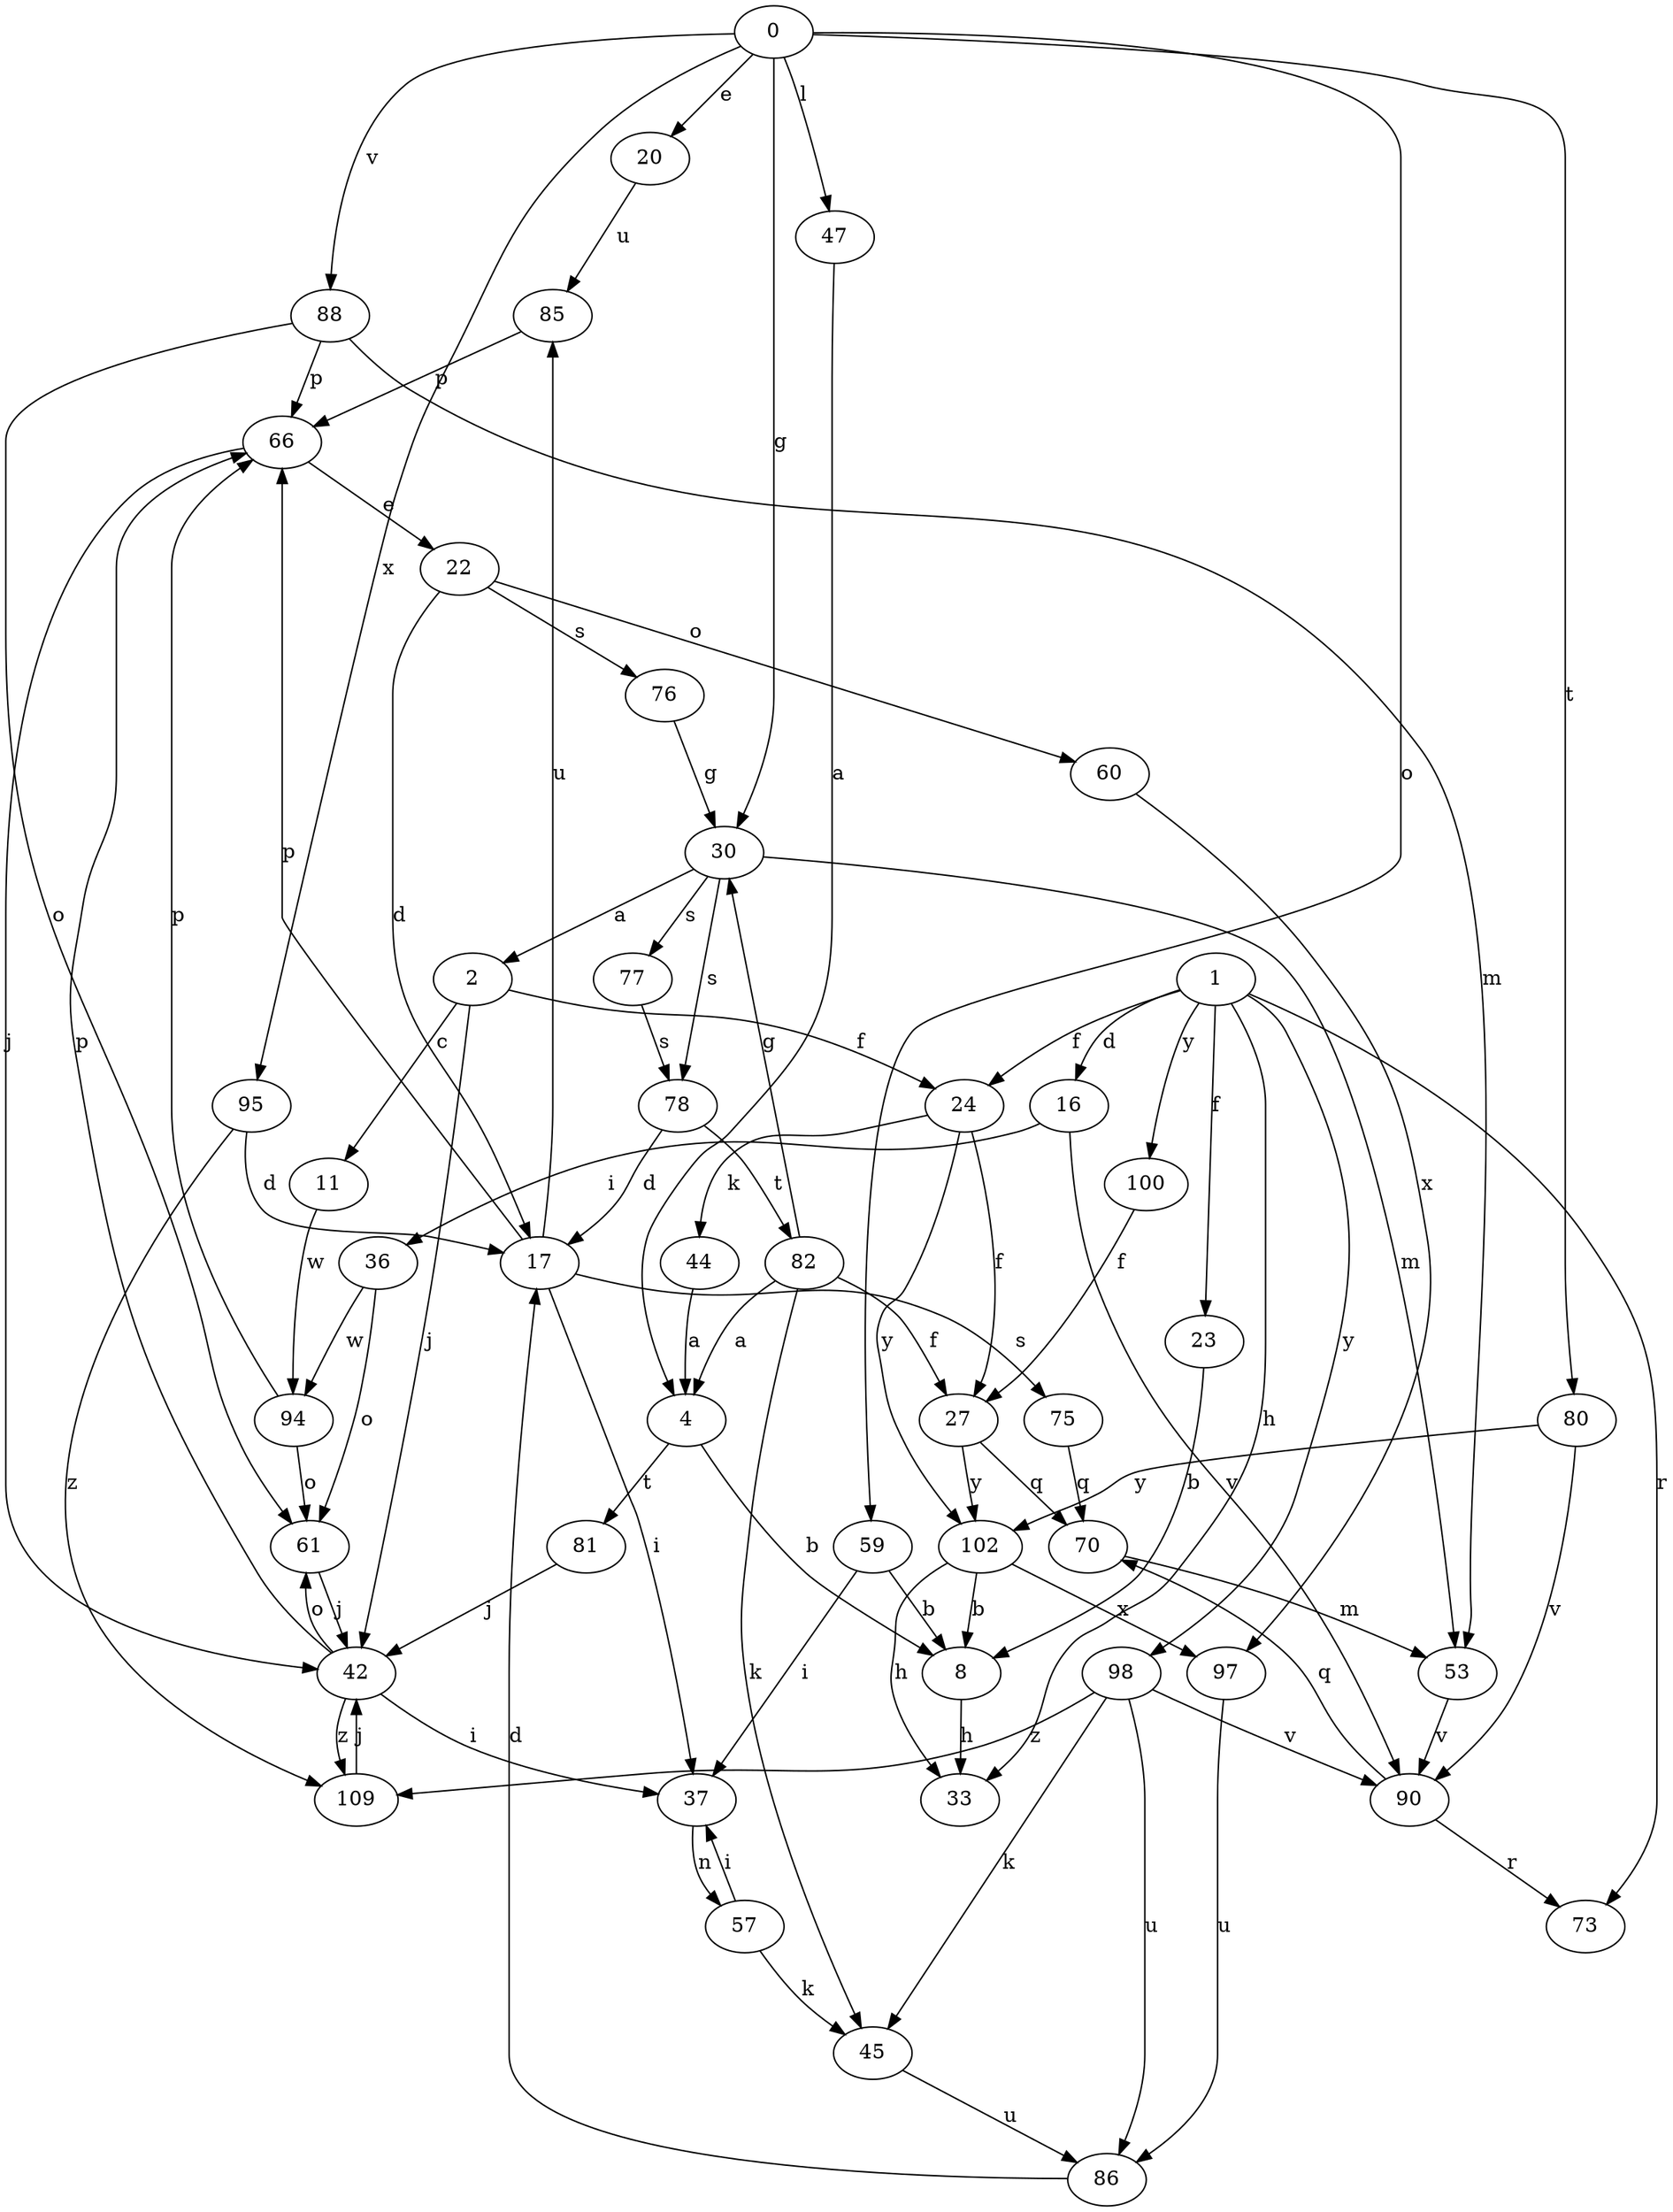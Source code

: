 strict digraph  {
0;
1;
2;
4;
8;
11;
16;
17;
20;
22;
23;
24;
27;
30;
33;
36;
37;
42;
44;
45;
47;
53;
57;
59;
60;
61;
66;
70;
73;
75;
76;
77;
78;
80;
81;
82;
85;
86;
88;
90;
94;
95;
97;
98;
100;
102;
109;
0 -> 20  [label=e];
0 -> 30  [label=g];
0 -> 47  [label=l];
0 -> 59  [label=o];
0 -> 80  [label=t];
0 -> 88  [label=v];
0 -> 95  [label=x];
1 -> 16  [label=d];
1 -> 23  [label=f];
1 -> 24  [label=f];
1 -> 33  [label=h];
1 -> 73  [label=r];
1 -> 98  [label=y];
1 -> 100  [label=y];
2 -> 11  [label=c];
2 -> 24  [label=f];
2 -> 42  [label=j];
4 -> 8  [label=b];
4 -> 81  [label=t];
8 -> 33  [label=h];
11 -> 94  [label=w];
16 -> 36  [label=i];
16 -> 90  [label=v];
17 -> 37  [label=i];
17 -> 66  [label=p];
17 -> 75  [label=s];
17 -> 85  [label=u];
20 -> 85  [label=u];
22 -> 17  [label=d];
22 -> 60  [label=o];
22 -> 76  [label=s];
23 -> 8  [label=b];
24 -> 27  [label=f];
24 -> 44  [label=k];
24 -> 102  [label=y];
27 -> 70  [label=q];
27 -> 102  [label=y];
30 -> 2  [label=a];
30 -> 53  [label=m];
30 -> 77  [label=s];
30 -> 78  [label=s];
36 -> 61  [label=o];
36 -> 94  [label=w];
37 -> 57  [label=n];
42 -> 37  [label=i];
42 -> 61  [label=o];
42 -> 66  [label=p];
42 -> 109  [label=z];
44 -> 4  [label=a];
45 -> 86  [label=u];
47 -> 4  [label=a];
53 -> 90  [label=v];
57 -> 37  [label=i];
57 -> 45  [label=k];
59 -> 8  [label=b];
59 -> 37  [label=i];
60 -> 97  [label=x];
61 -> 42  [label=j];
66 -> 22  [label=e];
66 -> 42  [label=j];
70 -> 53  [label=m];
75 -> 70  [label=q];
76 -> 30  [label=g];
77 -> 78  [label=s];
78 -> 17  [label=d];
78 -> 82  [label=t];
80 -> 90  [label=v];
80 -> 102  [label=y];
81 -> 42  [label=j];
82 -> 4  [label=a];
82 -> 27  [label=f];
82 -> 30  [label=g];
82 -> 45  [label=k];
85 -> 66  [label=p];
86 -> 17  [label=d];
88 -> 53  [label=m];
88 -> 61  [label=o];
88 -> 66  [label=p];
90 -> 70  [label=q];
90 -> 73  [label=r];
94 -> 61  [label=o];
94 -> 66  [label=p];
95 -> 17  [label=d];
95 -> 109  [label=z];
97 -> 86  [label=u];
98 -> 45  [label=k];
98 -> 86  [label=u];
98 -> 90  [label=v];
98 -> 109  [label=z];
100 -> 27  [label=f];
102 -> 8  [label=b];
102 -> 33  [label=h];
102 -> 97  [label=x];
109 -> 42  [label=j];
}
